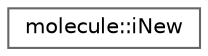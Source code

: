 digraph "Graphical Class Hierarchy"
{
 // LATEX_PDF_SIZE
  bgcolor="transparent";
  edge [fontname=Helvetica,fontsize=10,labelfontname=Helvetica,labelfontsize=10];
  node [fontname=Helvetica,fontsize=10,shape=box,height=0.2,width=0.4];
  rankdir="LR";
  Node0 [id="Node000000",label="molecule::iNew",height=0.2,width=0.4,color="grey40", fillcolor="white", style="filled",URL="$classFoam_1_1molecule_1_1iNew.html",tooltip=" "];
}
